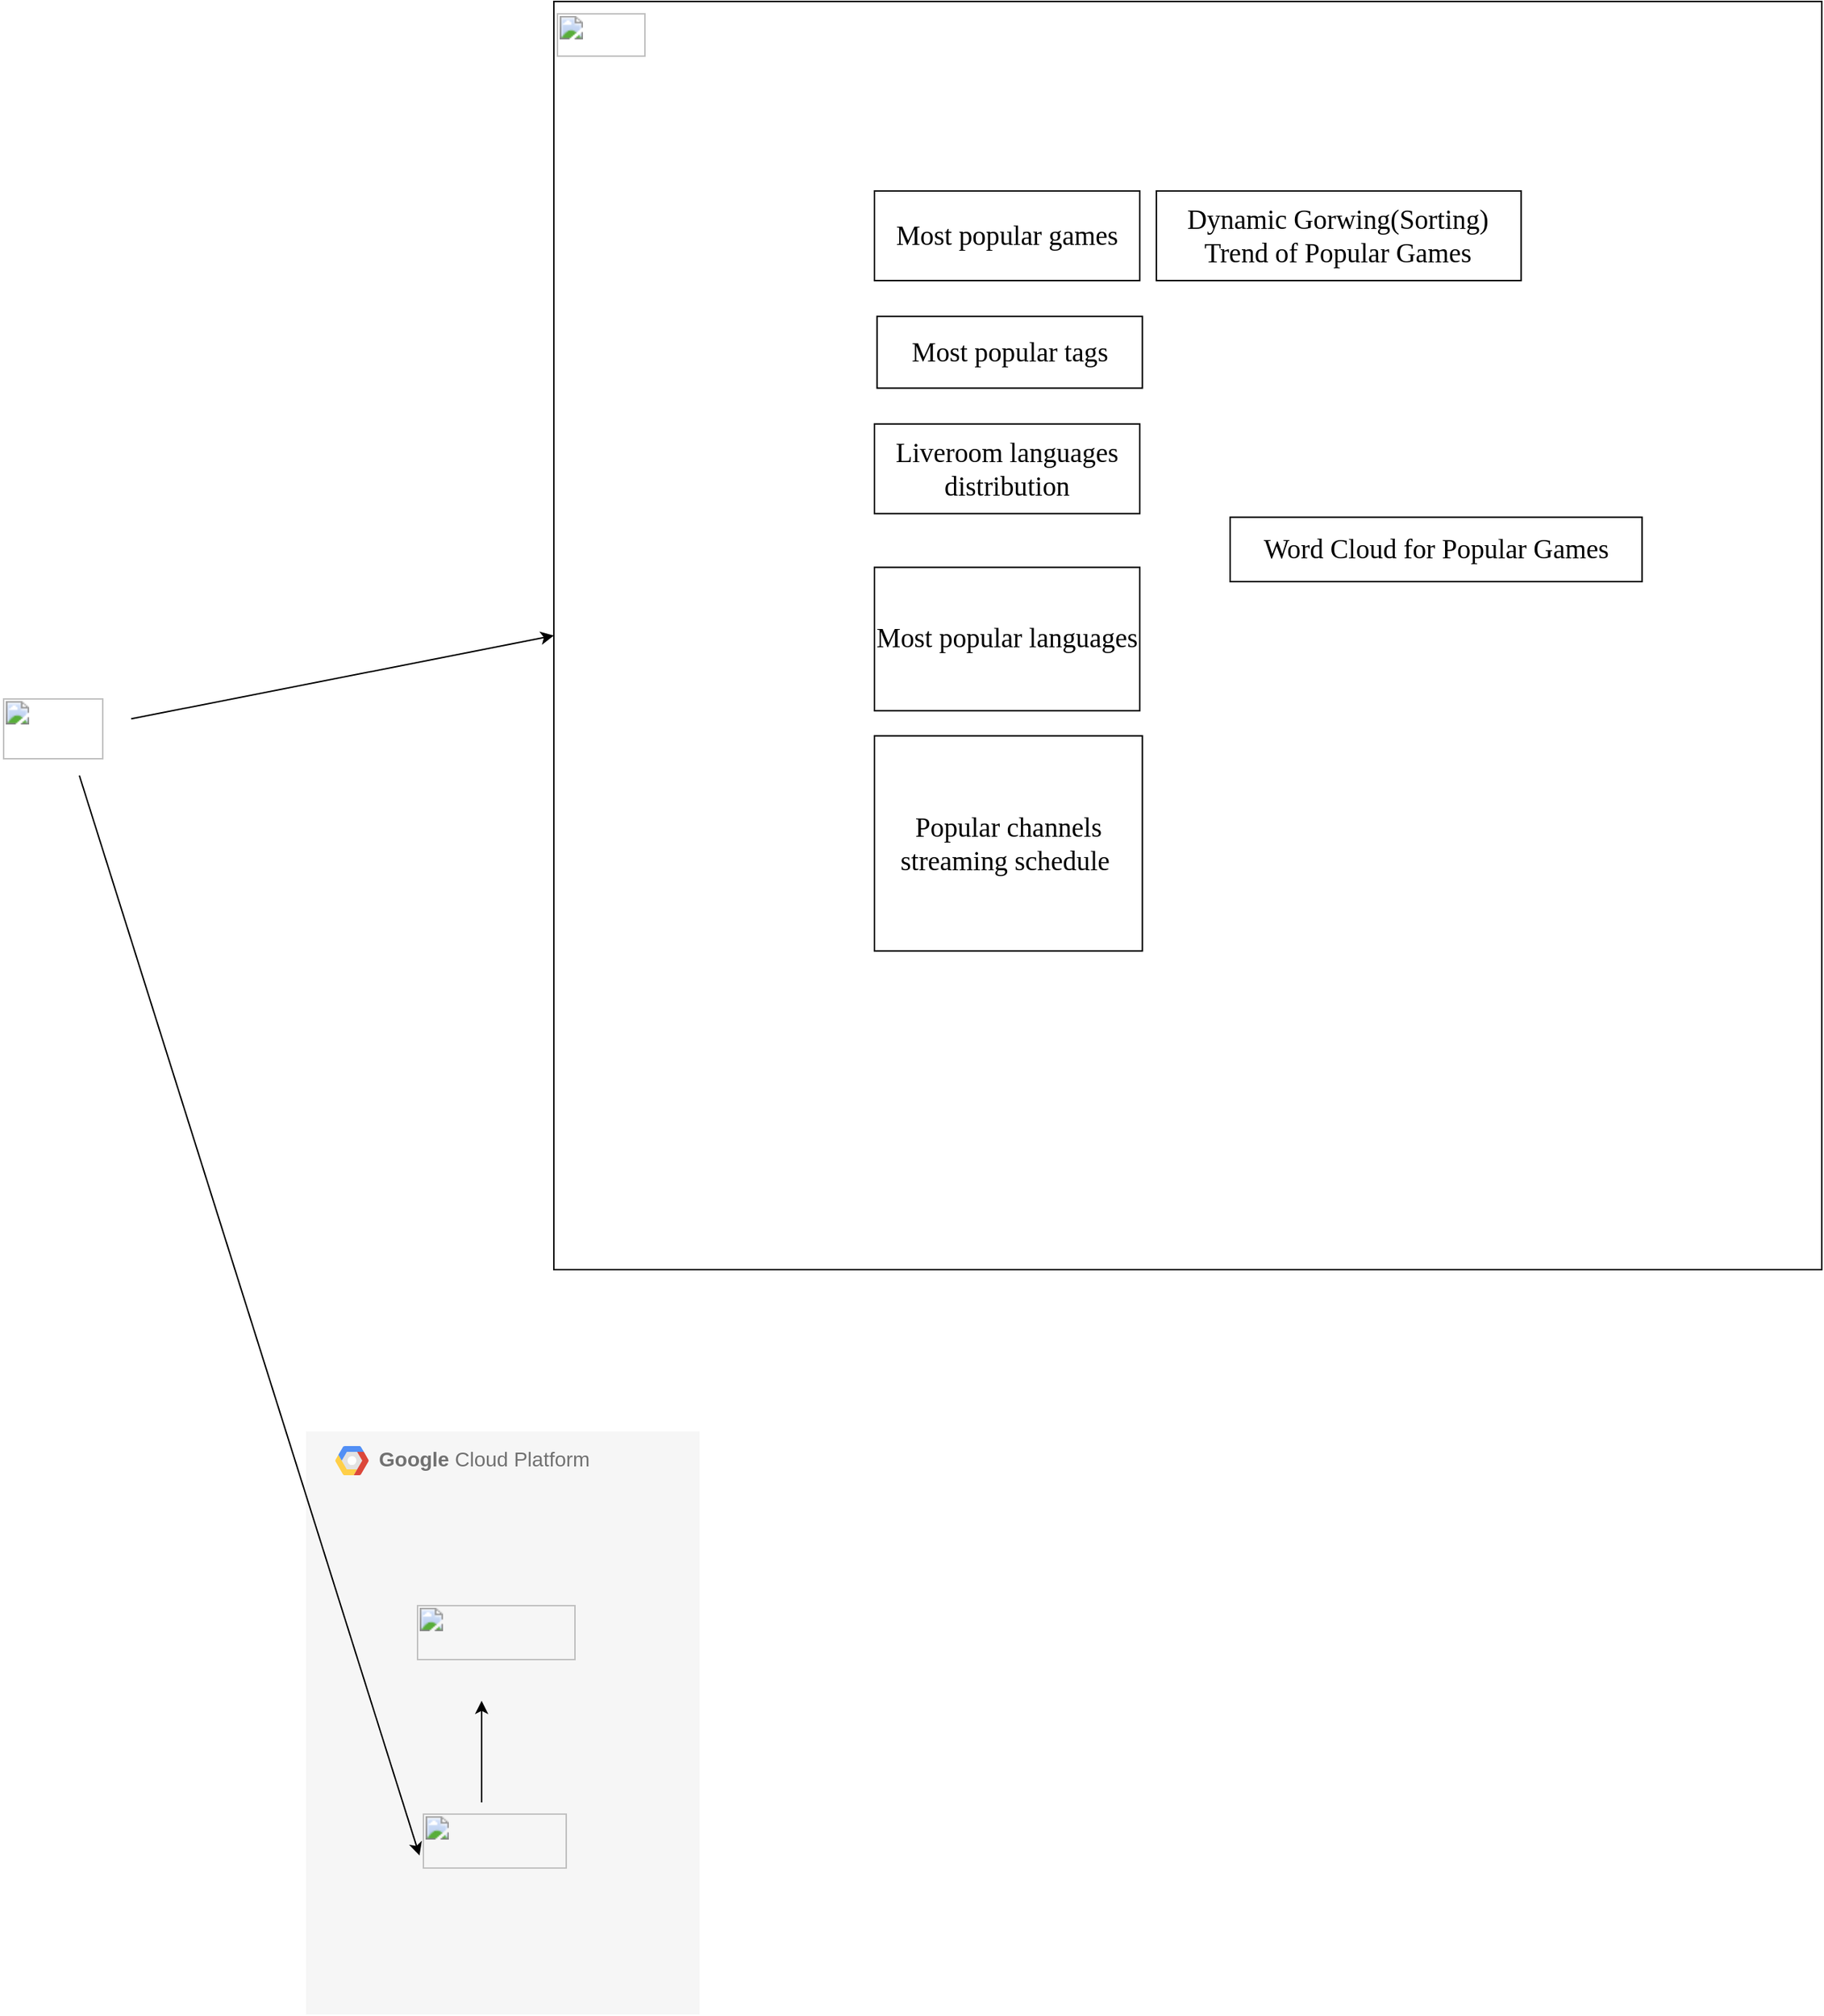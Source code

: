 <mxfile version="16.0.3" type="github">
  <diagram id="d1ab7348-05c3-a1e3-ca4d-12c340fd6b49" name="Page-1">
    <mxGraphModel dx="1557" dy="1960" grid="1" gridSize="10" guides="1" tooltips="1" connect="1" arrows="1" fold="1" page="1" pageScale="1" pageWidth="1169" pageHeight="827" background="none" math="0" shadow="0">
      <root>
        <mxCell id="0" />
        <mxCell id="1" parent="0" />
        <mxCell id="FwzKtPki3mb1ld9PXNBR-415" value="" style="group" vertex="1" connectable="0" parent="1">
          <mxGeometry x="410" y="-21" width="870" height="870" as="geometry" />
        </mxCell>
        <mxCell id="FwzKtPki3mb1ld9PXNBR-427" value="&lt;span id=&quot;docs-internal-guid-2ce76dfb-7fff-349d-ac28-97f2d1292088&quot;&gt;&lt;p dir=&quot;ltr&quot; style=&quot;line-height: 1.2 ; margin-top: 0pt ; margin-bottom: 0pt&quot;&gt;&lt;span style=&quot;font-size: 14pt ; font-family: &amp;#34;times new roman&amp;#34; ; background-color: transparent ; vertical-align: baseline&quot;&gt;Most popular games&lt;/span&gt;&lt;/p&gt;&lt;/span&gt;" style="rounded=0;whiteSpace=wrap;html=1;" vertex="1" parent="FwzKtPki3mb1ld9PXNBR-415">
          <mxGeometry x="220.004" y="130" width="182.031" height="61.48" as="geometry" />
        </mxCell>
        <mxCell id="FwzKtPki3mb1ld9PXNBR-428" value="&lt;span id=&quot;docs-internal-guid-f2099569-7fff-49e5-ad49-60f66e554181&quot;&gt;&lt;p dir=&quot;ltr&quot; style=&quot;line-height: 1.2 ; margin-top: 0pt ; margin-bottom: 0pt&quot;&gt;&lt;span style=&quot;font-size: 14pt ; font-family: &amp;#34;times new roman&amp;#34; ; background-color: transparent ; vertical-align: baseline&quot;&gt;Most popular tags&lt;/span&gt;&lt;/p&gt;&lt;/span&gt;" style="rounded=0;whiteSpace=wrap;html=1;" vertex="1" parent="FwzKtPki3mb1ld9PXNBR-415">
          <mxGeometry x="221.779" y="216.072" width="182.031" height="49.184" as="geometry" />
        </mxCell>
        <mxCell id="FwzKtPki3mb1ld9PXNBR-429" value="&lt;span id=&quot;docs-internal-guid-b67f78e4-7fff-6282-d4a9-ceaf25853f4b&quot;&gt;&lt;p dir=&quot;ltr&quot; style=&quot;line-height: 1.2 ; margin-top: 0pt ; margin-bottom: 0pt&quot;&gt;&lt;span style=&quot;font-size: 14pt ; font-family: &amp;#34;times new roman&amp;#34; ; background-color: transparent ; vertical-align: baseline&quot;&gt;Liveroom languages distribution&lt;/span&gt;&lt;/p&gt;&lt;/span&gt;" style="rounded=0;whiteSpace=wrap;html=1;" vertex="1" parent="FwzKtPki3mb1ld9PXNBR-415">
          <mxGeometry x="220.004" y="289.848" width="182.031" height="61.48" as="geometry" />
        </mxCell>
        <mxCell id="FwzKtPki3mb1ld9PXNBR-430" value="&lt;span id=&quot;docs-internal-guid-ad0c3780-7fff-cd07-1164-dee59d45e2b9&quot;&gt;&lt;p dir=&quot;ltr&quot; style=&quot;line-height: 1.2 ; margin-top: 0pt ; margin-bottom: 0pt&quot;&gt;&lt;span style=&quot;font-size: 14pt ; font-family: &amp;#34;times new roman&amp;#34; ; background-color: transparent ; vertical-align: baseline&quot;&gt;Most popular languages&lt;/span&gt;&lt;/p&gt;&lt;/span&gt;" style="rounded=0;whiteSpace=wrap;html=1;" vertex="1" parent="FwzKtPki3mb1ld9PXNBR-415">
          <mxGeometry x="220.004" y="388.216" width="182.031" height="98.368" as="geometry" />
        </mxCell>
        <mxCell id="FwzKtPki3mb1ld9PXNBR-431" value="&lt;span id=&quot;docs-internal-guid-a5e62a4f-7fff-e1d5-d023-8a1d94ddb87b&quot;&gt;&lt;p dir=&quot;ltr&quot; style=&quot;line-height: 1.2 ; margin-top: 0pt ; margin-bottom: 0pt&quot;&gt;&lt;span style=&quot;font-size: 14pt ; font-family: &amp;#34;times new roman&amp;#34; ; background-color: transparent ; vertical-align: baseline&quot;&gt;Popular channels streaming schedule&amp;nbsp;&lt;/span&gt;&lt;/p&gt;&lt;/span&gt;" style="rounded=0;whiteSpace=wrap;html=1;" vertex="1" parent="FwzKtPki3mb1ld9PXNBR-415">
          <mxGeometry x="220.004" y="503.798" width="183.806" height="147.552" as="geometry" />
        </mxCell>
        <mxCell id="FwzKtPki3mb1ld9PXNBR-433" value="&lt;span id=&quot;docs-internal-guid-b67f78e4-7fff-6282-d4a9-ceaf25853f4b&quot; style=&quot;font-size: 18.667px&quot;&gt;&lt;p dir=&quot;ltr&quot; style=&quot;line-height: 1.2 ; margin-top: 0pt ; margin-bottom: 0pt&quot;&gt;&lt;font face=&quot;times new roman&quot;&gt;Dynamic Gorwing(Sorting) Trend of Popular Games&lt;/font&gt;&lt;/p&gt;&lt;/span&gt;" style="rounded=0;whiteSpace=wrap;html=1;" vertex="1" parent="FwzKtPki3mb1ld9PXNBR-415">
          <mxGeometry x="413.412" y="130" width="250.292" height="61.48" as="geometry" />
        </mxCell>
        <mxCell id="FwzKtPki3mb1ld9PXNBR-434" value="&lt;span id=&quot;docs-internal-guid-b67f78e4-7fff-6282-d4a9-ceaf25853f4b&quot; style=&quot;font-size: 18.667px&quot;&gt;&lt;p dir=&quot;ltr&quot; style=&quot;line-height: 1.2 ; margin-top: 0pt ; margin-bottom: 0pt&quot;&gt;&lt;font face=&quot;times new roman&quot;&gt;Word Cloud for Popular Games&lt;/font&gt;&lt;/p&gt;&lt;/span&gt;" style="rounded=0;whiteSpace=wrap;html=1;" vertex="1" parent="FwzKtPki3mb1ld9PXNBR-415">
          <mxGeometry x="464.05" y="353.822" width="282.634" height="44.196" as="geometry" />
        </mxCell>
        <mxCell id="FwzKtPki3mb1ld9PXNBR-445" value="" style="group" vertex="1" connectable="0" parent="FwzKtPki3mb1ld9PXNBR-415">
          <mxGeometry width="870.0" height="870.0" as="geometry" />
        </mxCell>
        <mxCell id="FwzKtPki3mb1ld9PXNBR-412" value="" style="whiteSpace=wrap;html=1;aspect=fixed;fillColor=none;" vertex="1" parent="FwzKtPki3mb1ld9PXNBR-445">
          <mxGeometry width="870.0" height="870.0" as="geometry" />
        </mxCell>
        <mxCell id="FwzKtPki3mb1ld9PXNBR-413" value="&lt;meta charset=&quot;utf-8&quot;&gt;&lt;b style=&quot;font-weight: normal&quot; id=&quot;docs-internal-guid-d2ad3ce6-7fff-bb0f-2b52-ee0412647c6d&quot;&gt;&lt;img width=&quot;61px;&quot; height=&quot;30px;&quot; src=&quot;https://lh4.googleusercontent.com/3M0_QrC6NOvyVFvNuZ7Qsbdb1Xkd3erEcJI-ABMaz8Opn-za4dnpS1rptQpAAXjEYj_kRNltr24Ht6fb31hB9-uftv2vhH52vJ4IoNZTPnvXo3OxmNg4O5PWSajKk8VpVLnP8qtjHtrF&quot;&gt;&lt;/b&gt;" style="text;whiteSpace=wrap;html=1;" vertex="1" parent="FwzKtPki3mb1ld9PXNBR-445">
          <mxGeometry y="1" width="136.523" height="78.821" as="geometry" />
        </mxCell>
        <mxCell id="2" value="&lt;b&gt;Google &lt;/b&gt;Cloud Platform" style="fillColor=#F6F6F6;strokeColor=none;shadow=0;gradientColor=none;fontSize=14;align=left;spacing=10;fontColor=#717171;9E9E9E;verticalAlign=top;spacingTop=-4;fontStyle=0;spacingLeft=40;html=1;" parent="1" vertex="1">
          <mxGeometry x="240" y="960" width="270" height="400" as="geometry" />
        </mxCell>
        <mxCell id="3" value="" style="shape=mxgraph.gcp2.google_cloud_platform;fillColor=#F6F6F6;strokeColor=none;shadow=0;gradientColor=none;" parent="2" vertex="1">
          <mxGeometry width="23" height="20" relative="1" as="geometry">
            <mxPoint x="20" y="10" as="offset" />
          </mxGeometry>
        </mxCell>
        <mxCell id="FwzKtPki3mb1ld9PXNBR-416" value="&lt;meta charset=&quot;utf-8&quot;&gt;&lt;b style=&quot;font-weight: normal&quot; id=&quot;docs-internal-guid-316909c4-7fff-a354-a37e-04a39da19070&quot;&gt;&lt;img width=&quot;109px;&quot; height=&quot;38px;&quot; src=&quot;https://lh4.googleusercontent.com/LxayjPjzjKkCL0HYA65VXoyyoOscfMtLdCUFHOa9yM1X0BcX8T2q-nmVEjxp1F3qQI8b09Z7yQ7Oi-YrYqKAyorxqajZQehFD1gsuJcjzZGV7gm6len-y3f4YwtNdV7CPeT-UqFcx-w3&quot;&gt;&lt;/b&gt;" style="text;whiteSpace=wrap;html=1;" vertex="1" parent="2">
          <mxGeometry x="74.273" y="112.001" width="92.368" height="72.727" as="geometry" />
        </mxCell>
        <mxCell id="FwzKtPki3mb1ld9PXNBR-426" style="edgeStyle=none;rounded=0;orthogonalLoop=1;jettySize=auto;html=1;exitX=0.5;exitY=0;exitDx=0;exitDy=0;entryX=0.5;entryY=1;entryDx=0;entryDy=0;startArrow=none;startFill=0;endArrow=classic;endFill=1;" edge="1" parent="2" source="FwzKtPki3mb1ld9PXNBR-417" target="FwzKtPki3mb1ld9PXNBR-416">
          <mxGeometry relative="1" as="geometry" />
        </mxCell>
        <mxCell id="FwzKtPki3mb1ld9PXNBR-417" value="&lt;meta charset=&quot;utf-8&quot;&gt;&lt;b style=&quot;font-weight: normal&quot; id=&quot;docs-internal-guid-be7de013-7fff-e863-e018-794752b9adc6&quot;&gt;&lt;img width=&quot;99px;&quot; height=&quot;38px;&quot; src=&quot;https://lh4.googleusercontent.com/p6YRfAzZ8uXK-DK0cqEtbSDvuzZEOvNlf43y3y0LMpIiRHml8wVQ-_PGyCu_Ihr4Py0xikhgj9YvjcO5uYjP1bFE-3CY24jQOp2UOvnxXTiE6FW6G4hS2_1EoFUIKpSK_PI-m5OdvvJZ&quot;&gt;&lt;/b&gt;" style="text;whiteSpace=wrap;html=1;" vertex="1" parent="2">
          <mxGeometry x="77.826" y="254.539" width="85.263" height="72.727" as="geometry" />
        </mxCell>
        <mxCell id="FwzKtPki3mb1ld9PXNBR-423" style="rounded=0;orthogonalLoop=1;jettySize=auto;html=1;entryX=0;entryY=0.5;entryDx=0;entryDy=0;" edge="1" parent="1" source="FwzKtPki3mb1ld9PXNBR-422" target="FwzKtPki3mb1ld9PXNBR-417">
          <mxGeometry relative="1" as="geometry" />
        </mxCell>
        <mxCell id="FwzKtPki3mb1ld9PXNBR-432" style="edgeStyle=none;rounded=0;orthogonalLoop=1;jettySize=auto;html=1;entryX=0;entryY=0.5;entryDx=0;entryDy=0;startArrow=none;startFill=0;endArrow=classic;endFill=1;" edge="1" parent="1" source="FwzKtPki3mb1ld9PXNBR-422" target="FwzKtPki3mb1ld9PXNBR-412">
          <mxGeometry relative="1" as="geometry" />
        </mxCell>
        <mxCell id="FwzKtPki3mb1ld9PXNBR-422" value="&lt;meta charset=&quot;utf-8&quot;&gt;&lt;b style=&quot;font-weight: normal&quot; id=&quot;docs-internal-guid-10e85950-7fff-221c-757d-98746445bb83&quot;&gt;&lt;img width=&quot;69px;&quot; height=&quot;42px;&quot; src=&quot;https://lh4.googleusercontent.com/X52n6nIi6jDqoepzxWdQs9FHmvJdhyaC0_WNMeD2bkYeshL-ofyDqp7nEUyaDXw-bSMHPeZ2HCtH1UnEVc7JYRm8Pd8ADoOUmh9U-MvJmXZkl06Tbhu9JHNu4-7Vtsmsyg2eG3Eg_0I-&quot;&gt;&lt;/b&gt;" style="text;whiteSpace=wrap;html=1;" vertex="1" parent="1">
          <mxGeometry x="30" y="450" width="90" height="60" as="geometry" />
        </mxCell>
      </root>
    </mxGraphModel>
  </diagram>
</mxfile>
